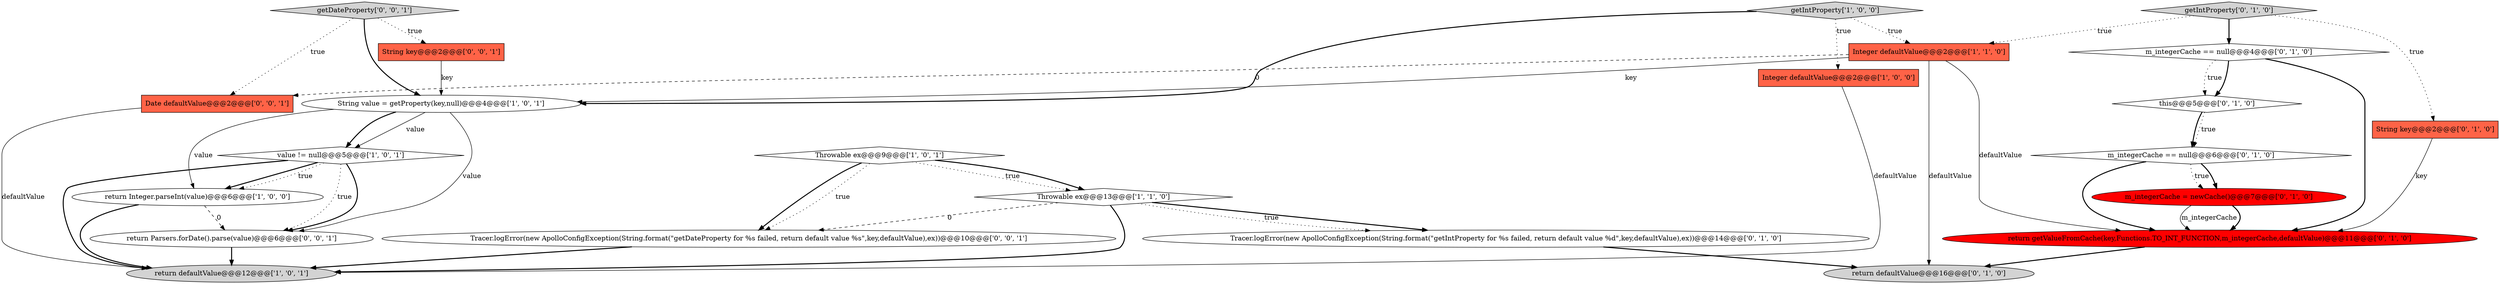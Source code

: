 digraph {
9 [style = filled, label = "m_integerCache == null@@@6@@@['0', '1', '0']", fillcolor = white, shape = diamond image = "AAA0AAABBB2BBB"];
3 [style = filled, label = "value != null@@@5@@@['1', '0', '1']", fillcolor = white, shape = diamond image = "AAA0AAABBB1BBB"];
1 [style = filled, label = "Integer defaultValue@@@2@@@['1', '0', '0']", fillcolor = tomato, shape = box image = "AAA0AAABBB1BBB"];
4 [style = filled, label = "Integer defaultValue@@@2@@@['1', '1', '0']", fillcolor = tomato, shape = box image = "AAA0AAABBB1BBB"];
16 [style = filled, label = "Tracer.logError(new ApolloConfigException(String.format(\"getIntProperty for %s failed, return default value %d\",key,defaultValue),ex))@@@14@@@['0', '1', '0']", fillcolor = white, shape = ellipse image = "AAA0AAABBB2BBB"];
6 [style = filled, label = "Throwable ex@@@9@@@['1', '0', '1']", fillcolor = white, shape = diamond image = "AAA0AAABBB1BBB"];
2 [style = filled, label = "String value = getProperty(key,null)@@@4@@@['1', '0', '1']", fillcolor = white, shape = ellipse image = "AAA0AAABBB1BBB"];
5 [style = filled, label = "return defaultValue@@@12@@@['1', '0', '1']", fillcolor = lightgray, shape = ellipse image = "AAA0AAABBB1BBB"];
19 [style = filled, label = "String key@@@2@@@['0', '0', '1']", fillcolor = tomato, shape = box image = "AAA0AAABBB3BBB"];
10 [style = filled, label = "getIntProperty['0', '1', '0']", fillcolor = lightgray, shape = diamond image = "AAA0AAABBB2BBB"];
21 [style = filled, label = "return Parsers.forDate().parse(value)@@@6@@@['0', '0', '1']", fillcolor = white, shape = ellipse image = "AAA0AAABBB3BBB"];
18 [style = filled, label = "getDateProperty['0', '0', '1']", fillcolor = lightgray, shape = diamond image = "AAA0AAABBB3BBB"];
11 [style = filled, label = "String key@@@2@@@['0', '1', '0']", fillcolor = tomato, shape = box image = "AAA0AAABBB2BBB"];
15 [style = filled, label = "return defaultValue@@@16@@@['0', '1', '0']", fillcolor = lightgray, shape = ellipse image = "AAA0AAABBB2BBB"];
8 [style = filled, label = "getIntProperty['1', '0', '0']", fillcolor = lightgray, shape = diamond image = "AAA0AAABBB1BBB"];
22 [style = filled, label = "Tracer.logError(new ApolloConfigException(String.format(\"getDateProperty for %s failed, return default value %s\",key,defaultValue),ex))@@@10@@@['0', '0', '1']", fillcolor = white, shape = ellipse image = "AAA0AAABBB3BBB"];
17 [style = filled, label = "return getValueFromCache(key,Functions.TO_INT_FUNCTION,m_integerCache,defaultValue)@@@11@@@['0', '1', '0']", fillcolor = red, shape = ellipse image = "AAA1AAABBB2BBB"];
14 [style = filled, label = "this@@@5@@@['0', '1', '0']", fillcolor = white, shape = diamond image = "AAA0AAABBB2BBB"];
7 [style = filled, label = "Throwable ex@@@13@@@['1', '1', '0']", fillcolor = white, shape = diamond image = "AAA0AAABBB1BBB"];
12 [style = filled, label = "m_integerCache == null@@@4@@@['0', '1', '0']", fillcolor = white, shape = diamond image = "AAA0AAABBB2BBB"];
20 [style = filled, label = "Date defaultValue@@@2@@@['0', '0', '1']", fillcolor = tomato, shape = box image = "AAA0AAABBB3BBB"];
13 [style = filled, label = "m_integerCache = newCache()@@@7@@@['0', '1', '0']", fillcolor = red, shape = ellipse image = "AAA1AAABBB2BBB"];
0 [style = filled, label = "return Integer.parseInt(value)@@@6@@@['1', '0', '0']", fillcolor = white, shape = ellipse image = "AAA0AAABBB1BBB"];
2->21 [style = solid, label="value"];
16->15 [style = bold, label=""];
1->5 [style = solid, label="defaultValue"];
20->5 [style = solid, label="defaultValue"];
2->3 [style = solid, label="value"];
6->22 [style = bold, label=""];
11->17 [style = solid, label="key"];
2->3 [style = bold, label=""];
12->17 [style = bold, label=""];
18->19 [style = dotted, label="true"];
9->17 [style = bold, label=""];
6->22 [style = dotted, label="true"];
18->20 [style = dotted, label="true"];
18->2 [style = bold, label=""];
4->17 [style = solid, label="defaultValue"];
22->5 [style = bold, label=""];
8->4 [style = dotted, label="true"];
3->0 [style = bold, label=""];
19->2 [style = solid, label="key"];
8->1 [style = dotted, label="true"];
21->5 [style = bold, label=""];
4->15 [style = solid, label="defaultValue"];
13->17 [style = bold, label=""];
12->14 [style = dotted, label="true"];
3->5 [style = bold, label=""];
7->5 [style = bold, label=""];
8->2 [style = bold, label=""];
2->0 [style = solid, label="value"];
10->11 [style = dotted, label="true"];
4->20 [style = dashed, label="0"];
10->12 [style = bold, label=""];
3->21 [style = dotted, label="true"];
13->17 [style = solid, label="m_integerCache"];
0->21 [style = dashed, label="0"];
9->13 [style = dotted, label="true"];
7->16 [style = bold, label=""];
12->14 [style = bold, label=""];
17->15 [style = bold, label=""];
3->0 [style = dotted, label="true"];
6->7 [style = dotted, label="true"];
7->16 [style = dotted, label="true"];
3->21 [style = bold, label=""];
14->9 [style = bold, label=""];
14->9 [style = dotted, label="true"];
10->4 [style = dotted, label="true"];
6->7 [style = bold, label=""];
4->2 [style = solid, label="key"];
7->22 [style = dashed, label="0"];
0->5 [style = bold, label=""];
9->13 [style = bold, label=""];
}
